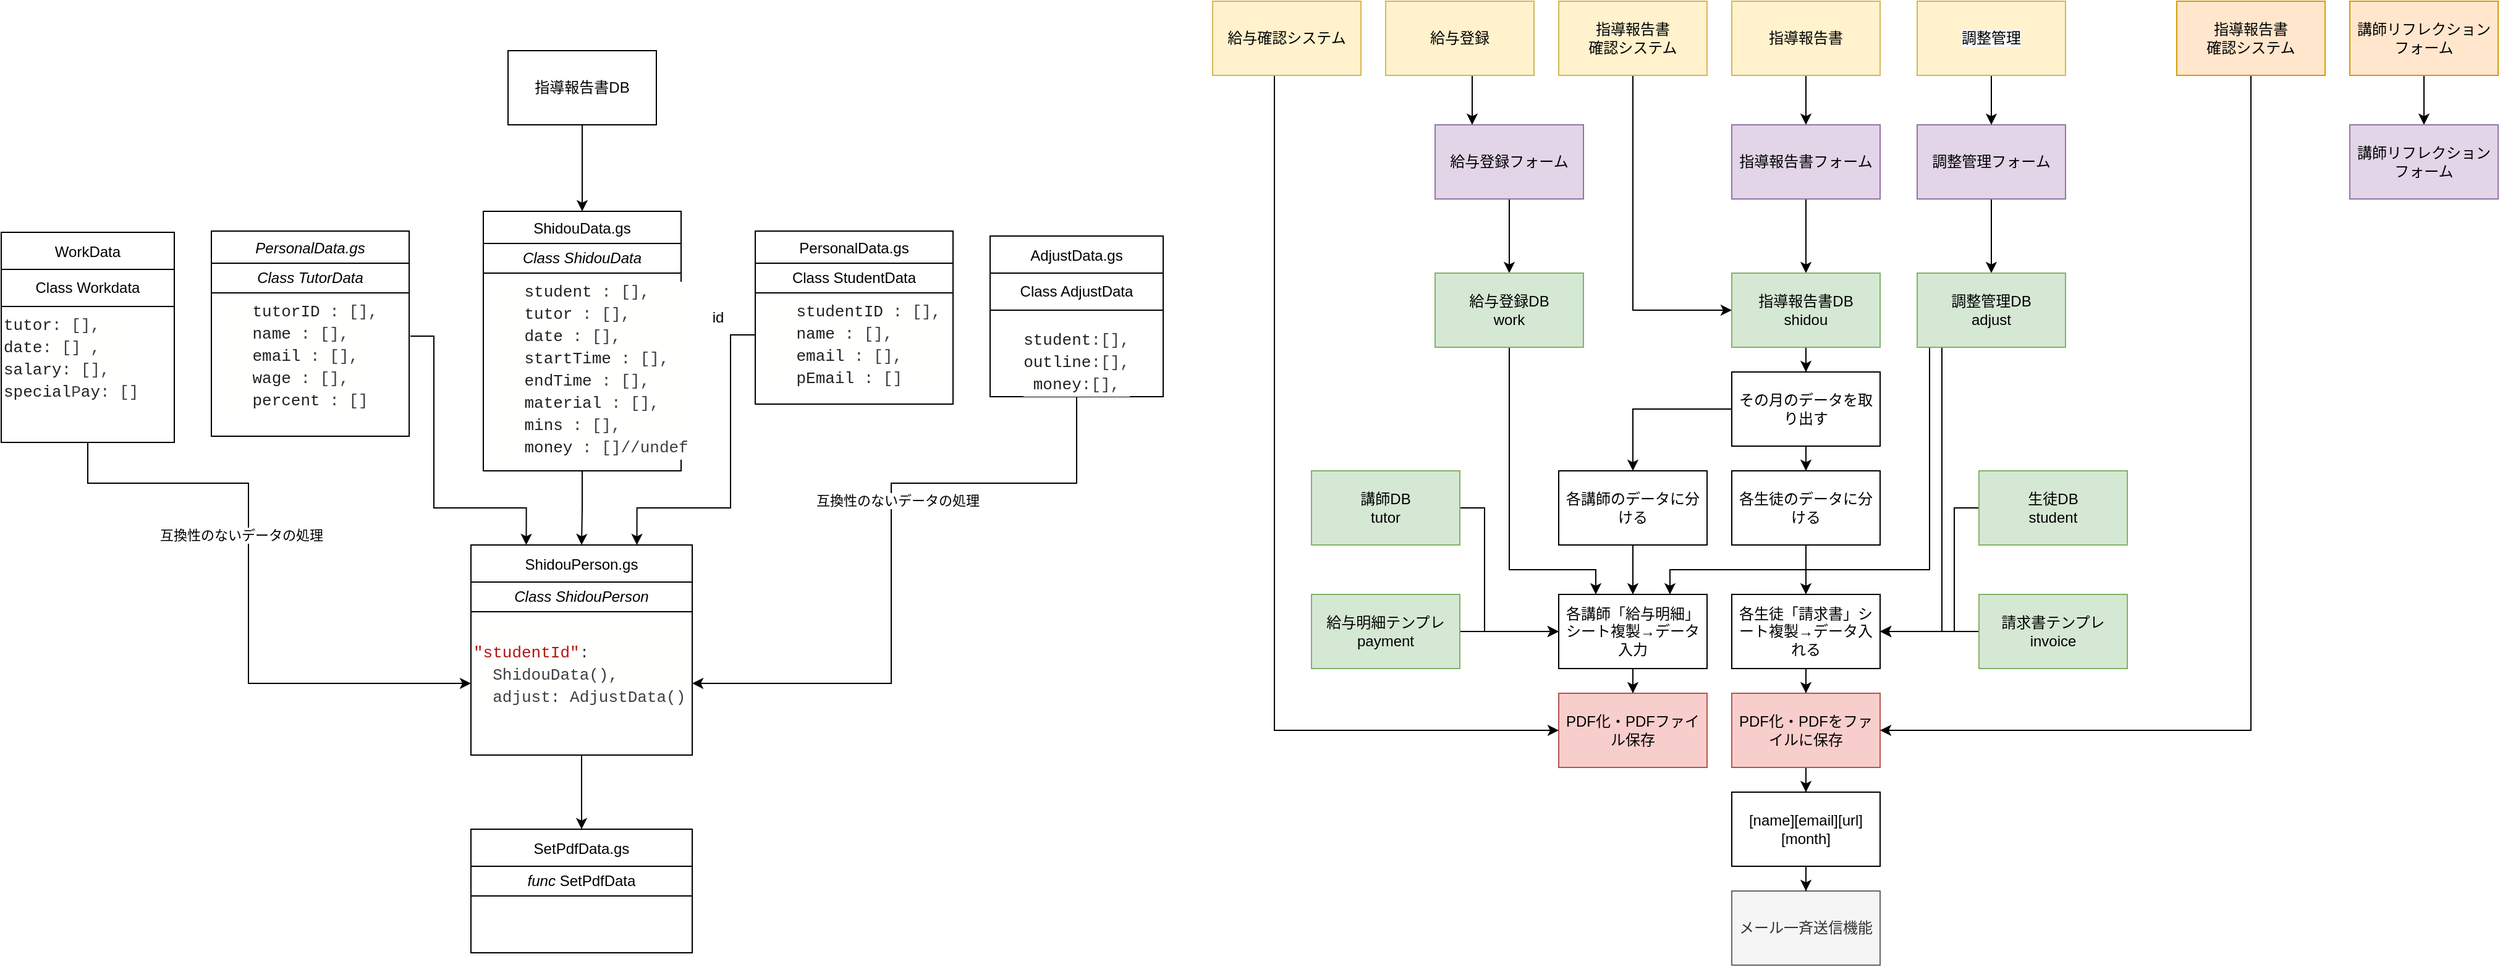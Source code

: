 <mxfile>
    <diagram id="C5RBs43oDa-KdzZeNtuy" name="Page-1">
        <mxGraphModel dx="1637" dy="648" grid="1" gridSize="10" guides="1" tooltips="1" connect="1" arrows="1" fold="1" page="1" pageScale="1" pageWidth="827" pageHeight="1169" math="0" shadow="0">
            <root>
                <mxCell id="WIyWlLk6GJQsqaUBKTNV-0"/>
                <mxCell id="WIyWlLk6GJQsqaUBKTNV-1" parent="WIyWlLk6GJQsqaUBKTNV-0"/>
                <mxCell id="chW72Ks0LNGCg5kSze5y-0" value="PersonalData.gs" style="swimlane;fontStyle=2;align=center;verticalAlign=top;childLayout=stackLayout;horizontal=1;startSize=26;horizontalStack=0;resizeParent=1;resizeLast=0;collapsible=1;marginBottom=0;rounded=0;shadow=0;strokeWidth=1;" parent="WIyWlLk6GJQsqaUBKTNV-1" vertex="1">
                    <mxGeometry x="110" y="316" width="160" height="166" as="geometry">
                        <mxRectangle x="110" y="110" width="160" height="26" as="alternateBounds"/>
                    </mxGeometry>
                </mxCell>
                <mxCell id="sFEhxujUtkNG9BcGnlSy-1" value="&lt;span style=&quot;font-style: italic&quot;&gt;Class&amp;nbsp;TutorData&lt;/span&gt;" style="whiteSpace=wrap;html=1;" parent="chW72Ks0LNGCg5kSze5y-0" vertex="1">
                    <mxGeometry y="26" width="160" height="24" as="geometry"/>
                </mxCell>
                <mxCell id="chW72Ks0LNGCg5kSze5y-1" value="&lt;div style=&quot;color: rgb(60, 64, 67); background-color: rgb(255, 255, 254); font-family: &amp;quot;roboto mono&amp;quot;, consolas, &amp;quot;courier new&amp;quot;, monospace; font-weight: 400; font-size: 13px; line-height: 18px;&quot;&gt;&lt;div&gt;&lt;span style=&quot;color: #3c4043&quot;&gt;&amp;nbsp;&amp;nbsp;&amp;nbsp;&amp;nbsp;&lt;/span&gt;&lt;span style=&quot;color: #202124&quot;&gt;tutorID&lt;/span&gt;&lt;span style=&quot;color: #3c4043&quot;&gt;&amp;nbsp;:&amp;nbsp;[],&lt;/span&gt;&lt;/div&gt;&lt;div&gt;&lt;span style=&quot;color: #3c4043&quot;&gt;&amp;nbsp;&amp;nbsp;&amp;nbsp;&amp;nbsp;&lt;/span&gt;&lt;span style=&quot;color: #202124&quot;&gt;name&lt;/span&gt;&lt;span style=&quot;color: #3c4043&quot;&gt;&amp;nbsp;:&amp;nbsp;[],&lt;/span&gt;&lt;/div&gt;&lt;div&gt;&lt;span style=&quot;color: #3c4043&quot;&gt;&amp;nbsp;&amp;nbsp;&amp;nbsp;&amp;nbsp;&lt;/span&gt;&lt;span style=&quot;color: #202124&quot;&gt;email&lt;/span&gt;&lt;span style=&quot;color: #3c4043&quot;&gt;&amp;nbsp;:&amp;nbsp;[],&lt;/span&gt;&lt;/div&gt;&lt;div&gt;&lt;span style=&quot;color: #3c4043&quot;&gt;&amp;nbsp;&amp;nbsp;&amp;nbsp;&amp;nbsp;&lt;/span&gt;&lt;span style=&quot;color: #202124&quot;&gt;wage&lt;/span&gt;&lt;span style=&quot;color: #3c4043&quot;&gt;&amp;nbsp;:&amp;nbsp;[],&lt;/span&gt;&lt;/div&gt;&lt;div&gt;&lt;span style=&quot;color: #3c4043&quot;&gt;&amp;nbsp;&amp;nbsp;&amp;nbsp;&amp;nbsp;&lt;/span&gt;&lt;span style=&quot;color: #202124&quot;&gt;percent&lt;/span&gt;&lt;span style=&quot;color: #3c4043&quot;&gt;&amp;nbsp;:&amp;nbsp;[]&lt;/span&gt;&lt;/div&gt;&lt;/div&gt;" style="text;whiteSpace=wrap;html=1;" parent="chW72Ks0LNGCg5kSze5y-0" vertex="1">
                    <mxGeometry y="50" width="160" height="110" as="geometry"/>
                </mxCell>
                <mxCell id="chW72Ks0LNGCg5kSze5y-2" value="PersonalData.gs" style="swimlane;fontStyle=0;align=center;verticalAlign=top;childLayout=stackLayout;horizontal=1;startSize=26;horizontalStack=0;resizeParent=1;resizeLast=0;collapsible=1;marginBottom=0;rounded=0;shadow=0;strokeWidth=1;" parent="WIyWlLk6GJQsqaUBKTNV-1" vertex="1">
                    <mxGeometry x="550" y="316" width="160" height="140" as="geometry">
                        <mxRectangle x="130" y="380" width="160" height="26" as="alternateBounds"/>
                    </mxGeometry>
                </mxCell>
                <mxCell id="sFEhxujUtkNG9BcGnlSy-2" value="Class&amp;nbsp;StudentData" style="whiteSpace=wrap;html=1;" parent="chW72Ks0LNGCg5kSze5y-2" vertex="1">
                    <mxGeometry y="26" width="160" height="24" as="geometry"/>
                </mxCell>
                <mxCell id="chW72Ks0LNGCg5kSze5y-3" value="&lt;div style=&quot;color: rgb(60, 64, 67); background-color: rgb(255, 255, 254); font-family: &amp;quot;roboto mono&amp;quot;, consolas, &amp;quot;courier new&amp;quot;, monospace; font-weight: 400; font-size: 13px; line-height: 18px;&quot;&gt;&lt;div&gt;&lt;span style=&quot;color: #3c4043&quot;&gt;&amp;nbsp;&amp;nbsp;&amp;nbsp;&amp;nbsp;&lt;/span&gt;&lt;span style=&quot;color: #202124&quot;&gt;studentID&lt;/span&gt;&lt;span style=&quot;color: #3c4043&quot;&gt;&amp;nbsp;:&amp;nbsp;[],&lt;/span&gt;&lt;/div&gt;&lt;div&gt;&lt;span style=&quot;color: #3c4043&quot;&gt;&amp;nbsp;&amp;nbsp;&amp;nbsp;&amp;nbsp;&lt;/span&gt;&lt;span style=&quot;color: #202124&quot;&gt;name&lt;/span&gt;&lt;span style=&quot;color: #3c4043&quot;&gt;&amp;nbsp;:&amp;nbsp;[],&lt;/span&gt;&lt;/div&gt;&lt;div&gt;&lt;span style=&quot;color: #3c4043&quot;&gt;&amp;nbsp;&amp;nbsp;&amp;nbsp;&amp;nbsp;&lt;/span&gt;&lt;span style=&quot;color: #202124&quot;&gt;email&lt;/span&gt;&lt;span style=&quot;color: #3c4043&quot;&gt;&amp;nbsp;:&amp;nbsp;[],&lt;/span&gt;&lt;/div&gt;&lt;div&gt;&lt;span style=&quot;color: #3c4043&quot;&gt;&amp;nbsp;&amp;nbsp;&amp;nbsp;&amp;nbsp;&lt;/span&gt;&lt;span style=&quot;color: #202124&quot;&gt;pEmail&lt;/span&gt;&lt;span style=&quot;color: #3c4043&quot;&gt;&amp;nbsp;:&amp;nbsp;[]&lt;/span&gt;&lt;/div&gt;&lt;/div&gt;" style="text;whiteSpace=wrap;html=1;" parent="chW72Ks0LNGCg5kSze5y-2" vertex="1">
                    <mxGeometry y="50" width="160" height="90" as="geometry"/>
                </mxCell>
                <mxCell id="chW72Ks0LNGCg5kSze5y-4" value="ShidouData.gs" style="swimlane;fontStyle=0;align=center;verticalAlign=top;childLayout=stackLayout;horizontal=1;startSize=26;horizontalStack=0;resizeParent=1;resizeLast=0;collapsible=1;marginBottom=0;rounded=0;shadow=0;strokeWidth=1;" parent="WIyWlLk6GJQsqaUBKTNV-1" vertex="1">
                    <mxGeometry x="330" y="300" width="160" height="210" as="geometry">
                        <mxRectangle x="340" y="380" width="170" height="26" as="alternateBounds"/>
                    </mxGeometry>
                </mxCell>
                <mxCell id="sFEhxujUtkNG9BcGnlSy-4" value="&lt;span style=&quot;font-style: italic&quot;&gt;Class&amp;nbsp;ShidouData&lt;/span&gt;" style="whiteSpace=wrap;html=1;" parent="chW72Ks0LNGCg5kSze5y-4" vertex="1">
                    <mxGeometry y="26" width="160" height="24" as="geometry"/>
                </mxCell>
                <mxCell id="chW72Ks0LNGCg5kSze5y-5" value="&lt;div style=&quot;color: rgb(60 , 64 , 67) ; background-color: rgb(255 , 255 , 254) ; font-family: &amp;#34;roboto mono&amp;#34; , &amp;#34;consolas&amp;#34; , &amp;#34;courier new&amp;#34; , monospace ; font-weight: 400 ; font-size: 13px ; line-height: 18px&quot;&gt;&lt;div&gt;&lt;span style=&quot;color: #3c4043&quot;&gt;&amp;nbsp;&amp;nbsp;&amp;nbsp;&amp;nbsp;&lt;/span&gt;&lt;span style=&quot;color: #202124&quot;&gt;student&lt;/span&gt;&lt;span style=&quot;color: #3c4043&quot;&gt;&amp;nbsp;:&amp;nbsp;[],&lt;/span&gt;&lt;/div&gt;&lt;div&gt;&lt;span style=&quot;color: #3c4043&quot;&gt;&amp;nbsp;&amp;nbsp;&amp;nbsp;&amp;nbsp;&lt;/span&gt;&lt;span style=&quot;color: #202124&quot;&gt;tutor&lt;/span&gt;&lt;span style=&quot;color: #3c4043&quot;&gt;&amp;nbsp;:&amp;nbsp;[],&lt;/span&gt;&lt;/div&gt;&lt;div&gt;&lt;span style=&quot;color: #3c4043&quot;&gt;&amp;nbsp;&amp;nbsp;&amp;nbsp;&amp;nbsp;&lt;/span&gt;&lt;span style=&quot;color: #202124&quot;&gt;date&lt;/span&gt;&lt;span style=&quot;color: #3c4043&quot;&gt;&amp;nbsp;:&amp;nbsp;[],&lt;/span&gt;&lt;/div&gt;&lt;div&gt;&lt;span style=&quot;color: #3c4043&quot;&gt;&amp;nbsp;&amp;nbsp;&amp;nbsp;&amp;nbsp;&lt;/span&gt;&lt;span style=&quot;color: #202124&quot;&gt;startTime&lt;/span&gt;&lt;span style=&quot;color: #3c4043&quot;&gt;&amp;nbsp;:&amp;nbsp;[],&lt;/span&gt;&lt;/div&gt;&lt;div&gt;&lt;span style=&quot;color: #3c4043&quot;&gt;&amp;nbsp;&amp;nbsp;&amp;nbsp;&amp;nbsp;&lt;/span&gt;&lt;span style=&quot;color: #202124&quot;&gt;endTime&lt;/span&gt;&lt;span style=&quot;color: #3c4043&quot;&gt;&amp;nbsp;:&amp;nbsp;[],&lt;/span&gt;&lt;/div&gt;&lt;div&gt;&lt;span style=&quot;color: #3c4043&quot;&gt;&amp;nbsp;&amp;nbsp;&amp;nbsp;&amp;nbsp;&lt;/span&gt;&lt;span style=&quot;color: #202124&quot;&gt;material&lt;/span&gt;&lt;span style=&quot;color: #3c4043&quot;&gt;&amp;nbsp;:&amp;nbsp;[],&lt;/span&gt;&lt;/div&gt;&lt;div&gt;&lt;span style=&quot;color: #3c4043&quot;&gt;&amp;nbsp;&amp;nbsp;&amp;nbsp;&amp;nbsp;&lt;/span&gt;&lt;span style=&quot;color: #202124&quot;&gt;mins&lt;/span&gt;&lt;span style=&quot;color: #3c4043&quot;&gt;&amp;nbsp;:&amp;nbsp;[],&lt;/span&gt;&lt;/div&gt;&lt;div&gt;&lt;span style=&quot;color: #3c4043&quot;&gt;&amp;nbsp;&amp;nbsp;&amp;nbsp;&amp;nbsp;&lt;/span&gt;&lt;span style=&quot;color: #202124&quot;&gt;money&lt;/span&gt;&lt;span style=&quot;color: #3c4043&quot;&gt;&amp;nbsp;:&amp;nbsp;[]//undef&lt;/span&gt;&lt;/div&gt;&lt;/div&gt;" style="text;whiteSpace=wrap;html=1;" parent="chW72Ks0LNGCg5kSze5y-4" vertex="1">
                    <mxGeometry y="50" width="160" height="160" as="geometry"/>
                </mxCell>
                <mxCell id="chW72Ks0LNGCg5kSze5y-7" value="ShidouPerson.gs" style="swimlane;fontStyle=0;childLayout=stackLayout;horizontal=1;startSize=30;horizontalStack=0;resizeParent=1;resizeParentMax=0;resizeLast=0;collapsible=1;marginBottom=0;" parent="WIyWlLk6GJQsqaUBKTNV-1" vertex="1">
                    <mxGeometry x="320" y="570" width="179" height="170" as="geometry"/>
                </mxCell>
                <mxCell id="sFEhxujUtkNG9BcGnlSy-6" value="&lt;span style=&quot;font-style: italic&quot;&gt;Class&amp;nbsp;ShidouPerson&lt;/span&gt;" style="whiteSpace=wrap;html=1;" parent="chW72Ks0LNGCg5kSze5y-7" vertex="1">
                    <mxGeometry y="30" width="179" height="24" as="geometry"/>
                </mxCell>
                <mxCell id="chW72Ks0LNGCg5kSze5y-8" value="&lt;div style=&quot;color: rgb(60 , 64 , 67) ; background-color: rgb(255 , 255 , 254) ; font-family: &amp;#34;roboto mono&amp;#34; , &amp;#34;consolas&amp;#34; , &amp;#34;courier new&amp;#34; , monospace ; font-weight: 400 ; font-size: 13px ; line-height: 18px&quot;&gt;&lt;div&gt;&lt;br&gt;&lt;/div&gt;&lt;div&gt;&lt;span style=&quot;color: #b31412&quot;&gt;&quot;studentId&quot;&lt;/span&gt;&lt;span style=&quot;color: #3c4043&quot;&gt;:&lt;/span&gt;&lt;/div&gt;&lt;div&gt;&amp;nbsp; ShidouData(),&lt;/div&gt;&lt;div&gt;&amp;nbsp; adjust: AdjustData()&lt;/div&gt;&lt;/div&gt;" style="text;whiteSpace=wrap;html=1;" parent="chW72Ks0LNGCg5kSze5y-7" vertex="1">
                    <mxGeometry y="54" width="179" height="116" as="geometry"/>
                </mxCell>
                <mxCell id="chW72Ks0LNGCg5kSze5y-11" style="edgeStyle=orthogonalEdgeStyle;rounded=0;orthogonalLoop=1;jettySize=auto;html=1;entryX=0.75;entryY=0;entryDx=0;entryDy=0;" parent="WIyWlLk6GJQsqaUBKTNV-1" target="chW72Ks0LNGCg5kSze5y-7" edge="1">
                    <mxGeometry relative="1" as="geometry">
                        <mxPoint x="550" y="400" as="sourcePoint"/>
                        <Array as="points">
                            <mxPoint x="530" y="400"/>
                            <mxPoint x="530" y="540"/>
                            <mxPoint x="454" y="540"/>
                        </Array>
                    </mxGeometry>
                </mxCell>
                <mxCell id="chW72Ks0LNGCg5kSze5y-12" style="edgeStyle=orthogonalEdgeStyle;rounded=0;orthogonalLoop=1;jettySize=auto;html=1;entryX=0.25;entryY=0;entryDx=0;entryDy=0;exitX=1.006;exitY=0.318;exitDx=0;exitDy=0;exitPerimeter=0;" parent="WIyWlLk6GJQsqaUBKTNV-1" source="chW72Ks0LNGCg5kSze5y-1" target="chW72Ks0LNGCg5kSze5y-7" edge="1">
                    <mxGeometry relative="1" as="geometry">
                        <mxPoint x="50" y="437" as="targetPoint"/>
                        <Array as="points">
                            <mxPoint x="290" y="401"/>
                            <mxPoint x="290" y="540"/>
                            <mxPoint x="365" y="540"/>
                        </Array>
                    </mxGeometry>
                </mxCell>
                <mxCell id="chW72Ks0LNGCg5kSze5y-14" style="edgeStyle=orthogonalEdgeStyle;rounded=0;orthogonalLoop=1;jettySize=auto;html=1;" parent="WIyWlLk6GJQsqaUBKTNV-1" source="chW72Ks0LNGCg5kSze5y-15" target="chW72Ks0LNGCg5kSze5y-4" edge="1">
                    <mxGeometry relative="1" as="geometry"/>
                </mxCell>
                <mxCell id="chW72Ks0LNGCg5kSze5y-15" value="指導報告書DB" style="rounded=0;whiteSpace=wrap;html=1;" parent="WIyWlLk6GJQsqaUBKTNV-1" vertex="1">
                    <mxGeometry x="350" y="170" width="120" height="60" as="geometry"/>
                </mxCell>
                <mxCell id="chW72Ks0LNGCg5kSze5y-16" value="WorkData" style="swimlane;fontStyle=0;childLayout=stackLayout;horizontal=1;startSize=30;horizontalStack=0;resizeParent=1;resizeParentMax=0;resizeLast=0;collapsible=1;marginBottom=0;" parent="WIyWlLk6GJQsqaUBKTNV-1" vertex="1">
                    <mxGeometry x="-60" y="317" width="140" height="170" as="geometry"/>
                </mxCell>
                <mxCell id="9" value="Class Workdata" style="whiteSpace=wrap;html=1;" parent="chW72Ks0LNGCg5kSze5y-16" vertex="1">
                    <mxGeometry y="30" width="140" height="30" as="geometry"/>
                </mxCell>
                <mxCell id="chW72Ks0LNGCg5kSze5y-17" value="&lt;div style=&quot;background-color: rgb(255 , 255 , 254) ; font-family: &amp;#34;roboto mono&amp;#34; , &amp;#34;consolas&amp;#34; , &amp;#34;courier new&amp;#34; , monospace ; font-weight: 400 ; font-size: 13px ; line-height: 18px&quot;&gt;&lt;div style=&quot;color: rgb(60 , 64 , 67)&quot;&gt;&lt;span style=&quot;color: rgb(32 , 33 , 36)&quot;&gt;tutor&lt;/span&gt;:&amp;nbsp;[],&lt;br&gt;&lt;/div&gt;&lt;div style=&quot;color: rgb(60 , 64 , 67)&quot;&gt;&lt;span style=&quot;color: #202124&quot;&gt;date&lt;/span&gt;&lt;span style=&quot;color: #3c4043&quot;&gt;:&amp;nbsp;[]&amp;nbsp;,&lt;/span&gt;&lt;/div&gt;&lt;div style=&quot;color: rgb(60 , 64 , 67)&quot;&gt;&lt;span style=&quot;color: #202124&quot;&gt;salary&lt;/span&gt;&lt;span style=&quot;color: #3c4043&quot;&gt;:&amp;nbsp;[],&lt;/span&gt;&lt;/div&gt;&lt;div&gt;&lt;span style=&quot;color: rgb(32 , 33 , 36)&quot;&gt;special&lt;/span&gt;&lt;font color=&quot;#3c4043&quot;&gt;P&lt;/font&gt;&lt;span style=&quot;color: rgb(32 , 33 , 36)&quot;&gt;ay&lt;/span&gt;&lt;span style=&quot;color: rgb(60 , 64 , 67)&quot;&gt;:&amp;nbsp;[]&lt;/span&gt;&lt;/div&gt;&lt;/div&gt;" style="text;whiteSpace=wrap;html=1;" parent="chW72Ks0LNGCg5kSze5y-16" vertex="1">
                    <mxGeometry y="60" width="140" height="110" as="geometry"/>
                </mxCell>
                <mxCell id="chW72Ks0LNGCg5kSze5y-18" style="edgeStyle=orthogonalEdgeStyle;rounded=0;orthogonalLoop=1;jettySize=auto;html=1;entryX=0.5;entryY=0;entryDx=0;entryDy=0;" parent="WIyWlLk6GJQsqaUBKTNV-1" source="chW72Ks0LNGCg5kSze5y-19" target="chW72Ks0LNGCg5kSze5y-21" edge="1">
                    <mxGeometry relative="1" as="geometry"/>
                </mxCell>
                <mxCell id="chW72Ks0LNGCg5kSze5y-19" value="指導報告書フォーム" style="rounded=0;whiteSpace=wrap;html=1;fillColor=#e1d5e7;strokeColor=#9673a6;" parent="WIyWlLk6GJQsqaUBKTNV-1" vertex="1">
                    <mxGeometry x="1340" y="230" width="120" height="60" as="geometry"/>
                </mxCell>
                <mxCell id="chW72Ks0LNGCg5kSze5y-20" value="" style="edgeStyle=orthogonalEdgeStyle;rounded=0;orthogonalLoop=1;jettySize=auto;html=1;" parent="WIyWlLk6GJQsqaUBKTNV-1" source="chW72Ks0LNGCg5kSze5y-21" target="chW72Ks0LNGCg5kSze5y-24" edge="1">
                    <mxGeometry relative="1" as="geometry"/>
                </mxCell>
                <mxCell id="chW72Ks0LNGCg5kSze5y-21" value="指導報告書DB&lt;br&gt;shidou" style="rounded=0;whiteSpace=wrap;html=1;fillColor=#d5e8d4;strokeColor=#82b366;" parent="WIyWlLk6GJQsqaUBKTNV-1" vertex="1">
                    <mxGeometry x="1340" y="350" width="120" height="60" as="geometry"/>
                </mxCell>
                <mxCell id="chW72Ks0LNGCg5kSze5y-22" value="" style="edgeStyle=orthogonalEdgeStyle;rounded=0;orthogonalLoop=1;jettySize=auto;html=1;" parent="WIyWlLk6GJQsqaUBKTNV-1" source="chW72Ks0LNGCg5kSze5y-24" target="chW72Ks0LNGCg5kSze5y-26" edge="1">
                    <mxGeometry relative="1" as="geometry"/>
                </mxCell>
                <mxCell id="chW72Ks0LNGCg5kSze5y-23" style="edgeStyle=orthogonalEdgeStyle;rounded=0;orthogonalLoop=1;jettySize=auto;html=1;entryX=0.5;entryY=0;entryDx=0;entryDy=0;" parent="WIyWlLk6GJQsqaUBKTNV-1" source="chW72Ks0LNGCg5kSze5y-24" target="chW72Ks0LNGCg5kSze5y-34" edge="1">
                    <mxGeometry relative="1" as="geometry"/>
                </mxCell>
                <mxCell id="chW72Ks0LNGCg5kSze5y-24" value="その月のデータを取り出す" style="whiteSpace=wrap;html=1;rounded=0;" parent="WIyWlLk6GJQsqaUBKTNV-1" vertex="1">
                    <mxGeometry x="1340" y="430" width="120" height="60" as="geometry"/>
                </mxCell>
                <mxCell id="chW72Ks0LNGCg5kSze5y-25" value="" style="edgeStyle=orthogonalEdgeStyle;rounded=0;orthogonalLoop=1;jettySize=auto;html=1;entryX=0.5;entryY=0;entryDx=0;entryDy=0;" parent="WIyWlLk6GJQsqaUBKTNV-1" source="chW72Ks0LNGCg5kSze5y-26" target="chW72Ks0LNGCg5kSze5y-28" edge="1">
                    <mxGeometry relative="1" as="geometry">
                        <mxPoint x="1400" y="590" as="targetPoint"/>
                    </mxGeometry>
                </mxCell>
                <mxCell id="chW72Ks0LNGCg5kSze5y-26" value="各生徒のデータに分ける" style="whiteSpace=wrap;html=1;rounded=0;" parent="WIyWlLk6GJQsqaUBKTNV-1" vertex="1">
                    <mxGeometry x="1340" y="510" width="120" height="60" as="geometry"/>
                </mxCell>
                <mxCell id="chW72Ks0LNGCg5kSze5y-27" value="" style="edgeStyle=orthogonalEdgeStyle;rounded=0;orthogonalLoop=1;jettySize=auto;html=1;" parent="WIyWlLk6GJQsqaUBKTNV-1" source="chW72Ks0LNGCg5kSze5y-28" target="chW72Ks0LNGCg5kSze5y-32" edge="1">
                    <mxGeometry relative="1" as="geometry"/>
                </mxCell>
                <mxCell id="chW72Ks0LNGCg5kSze5y-28" value="各生徒「請求書」シート複製→データ入れる" style="whiteSpace=wrap;html=1;rounded=0;" parent="WIyWlLk6GJQsqaUBKTNV-1" vertex="1">
                    <mxGeometry x="1340" y="610" width="120" height="60" as="geometry"/>
                </mxCell>
                <mxCell id="chW72Ks0LNGCg5kSze5y-29" style="edgeStyle=orthogonalEdgeStyle;rounded=0;orthogonalLoop=1;jettySize=auto;html=1;" parent="WIyWlLk6GJQsqaUBKTNV-1" source="chW72Ks0LNGCg5kSze5y-30" edge="1">
                    <mxGeometry relative="1" as="geometry">
                        <mxPoint x="1460" y="640" as="targetPoint"/>
                    </mxGeometry>
                </mxCell>
                <mxCell id="chW72Ks0LNGCg5kSze5y-30" value="請求書テンプレ&lt;br&gt;invoice" style="rounded=0;whiteSpace=wrap;html=1;fillColor=#d5e8d4;strokeColor=#82b366;" parent="WIyWlLk6GJQsqaUBKTNV-1" vertex="1">
                    <mxGeometry x="1540" y="610" width="120" height="60" as="geometry"/>
                </mxCell>
                <mxCell id="chW72Ks0LNGCg5kSze5y-31" value="" style="edgeStyle=orthogonalEdgeStyle;rounded=0;orthogonalLoop=1;jettySize=auto;html=1;" parent="WIyWlLk6GJQsqaUBKTNV-1" source="chW72Ks0LNGCg5kSze5y-32" target="chW72Ks0LNGCg5kSze5y-57" edge="1">
                    <mxGeometry relative="1" as="geometry"/>
                </mxCell>
                <mxCell id="chW72Ks0LNGCg5kSze5y-32" value="PDF化・PDFをファイルに保存" style="whiteSpace=wrap;html=1;rounded=0;fillColor=#f8cecc;strokeColor=#b85450;" parent="WIyWlLk6GJQsqaUBKTNV-1" vertex="1">
                    <mxGeometry x="1340" y="690" width="120" height="60" as="geometry"/>
                </mxCell>
                <mxCell id="chW72Ks0LNGCg5kSze5y-33" style="edgeStyle=orthogonalEdgeStyle;rounded=0;orthogonalLoop=1;jettySize=auto;html=1;entryX=0.5;entryY=0;entryDx=0;entryDy=0;" parent="WIyWlLk6GJQsqaUBKTNV-1" source="chW72Ks0LNGCg5kSze5y-34" target="chW72Ks0LNGCg5kSze5y-36" edge="1">
                    <mxGeometry relative="1" as="geometry"/>
                </mxCell>
                <mxCell id="chW72Ks0LNGCg5kSze5y-34" value="各講師のデータに分ける" style="whiteSpace=wrap;html=1;rounded=0;" parent="WIyWlLk6GJQsqaUBKTNV-1" vertex="1">
                    <mxGeometry x="1200" y="510" width="120" height="60" as="geometry"/>
                </mxCell>
                <mxCell id="chW72Ks0LNGCg5kSze5y-35" value="" style="edgeStyle=orthogonalEdgeStyle;rounded=0;orthogonalLoop=1;jettySize=auto;html=1;" parent="WIyWlLk6GJQsqaUBKTNV-1" source="chW72Ks0LNGCg5kSze5y-36" target="chW72Ks0LNGCg5kSze5y-37" edge="1">
                    <mxGeometry relative="1" as="geometry"/>
                </mxCell>
                <mxCell id="chW72Ks0LNGCg5kSze5y-36" value="各講師「給与明細」シート複製→データ入力" style="whiteSpace=wrap;html=1;rounded=0;" parent="WIyWlLk6GJQsqaUBKTNV-1" vertex="1">
                    <mxGeometry x="1200" y="610" width="120" height="60" as="geometry"/>
                </mxCell>
                <mxCell id="chW72Ks0LNGCg5kSze5y-37" value="PDF化・PDFファイル保存" style="whiteSpace=wrap;html=1;rounded=0;fillColor=#f8cecc;strokeColor=#b85450;" parent="WIyWlLk6GJQsqaUBKTNV-1" vertex="1">
                    <mxGeometry x="1200" y="690" width="120" height="60" as="geometry"/>
                </mxCell>
                <mxCell id="chW72Ks0LNGCg5kSze5y-38" style="edgeStyle=orthogonalEdgeStyle;rounded=0;orthogonalLoop=1;jettySize=auto;html=1;" parent="WIyWlLk6GJQsqaUBKTNV-1" source="chW72Ks0LNGCg5kSze5y-39" edge="1">
                    <mxGeometry relative="1" as="geometry">
                        <mxPoint x="1200" y="640" as="targetPoint"/>
                    </mxGeometry>
                </mxCell>
                <mxCell id="chW72Ks0LNGCg5kSze5y-39" value="給与明細テンプレ&lt;br&gt;payment" style="rounded=0;whiteSpace=wrap;html=1;fillColor=#d5e8d4;strokeColor=#82b366;" parent="WIyWlLk6GJQsqaUBKTNV-1" vertex="1">
                    <mxGeometry x="1000" y="610" width="120" height="60" as="geometry"/>
                </mxCell>
                <mxCell id="chW72Ks0LNGCg5kSze5y-40" style="edgeStyle=orthogonalEdgeStyle;rounded=0;orthogonalLoop=1;jettySize=auto;html=1;entryX=0;entryY=0.5;entryDx=0;entryDy=0;" parent="WIyWlLk6GJQsqaUBKTNV-1" source="chW72Ks0LNGCg5kSze5y-41" target="chW72Ks0LNGCg5kSze5y-36" edge="1">
                    <mxGeometry relative="1" as="geometry">
                        <Array as="points">
                            <mxPoint x="1140" y="540"/>
                            <mxPoint x="1140" y="640"/>
                        </Array>
                    </mxGeometry>
                </mxCell>
                <mxCell id="chW72Ks0LNGCg5kSze5y-41" value="講師DB&lt;br&gt;tutor" style="rounded=0;whiteSpace=wrap;html=1;fillColor=#d5e8d4;strokeColor=#82b366;" parent="WIyWlLk6GJQsqaUBKTNV-1" vertex="1">
                    <mxGeometry x="1000" y="510" width="120" height="60" as="geometry"/>
                </mxCell>
                <mxCell id="chW72Ks0LNGCg5kSze5y-42" style="edgeStyle=orthogonalEdgeStyle;rounded=0;orthogonalLoop=1;jettySize=auto;html=1;entryX=1;entryY=0.5;entryDx=0;entryDy=0;" parent="WIyWlLk6GJQsqaUBKTNV-1" source="chW72Ks0LNGCg5kSze5y-43" target="chW72Ks0LNGCg5kSze5y-28" edge="1">
                    <mxGeometry relative="1" as="geometry">
                        <Array as="points">
                            <mxPoint x="1520" y="540"/>
                            <mxPoint x="1520" y="640"/>
                        </Array>
                    </mxGeometry>
                </mxCell>
                <mxCell id="chW72Ks0LNGCg5kSze5y-43" value="生徒DB&lt;br&gt;student" style="rounded=0;whiteSpace=wrap;html=1;fillColor=#d5e8d4;strokeColor=#82b366;" parent="WIyWlLk6GJQsqaUBKTNV-1" vertex="1">
                    <mxGeometry x="1540" y="510" width="120" height="60" as="geometry"/>
                </mxCell>
                <mxCell id="chW72Ks0LNGCg5kSze5y-44" style="edgeStyle=orthogonalEdgeStyle;rounded=0;orthogonalLoop=1;jettySize=auto;html=1;" parent="WIyWlLk6GJQsqaUBKTNV-1" source="chW72Ks0LNGCg5kSze5y-45" target="chW72Ks0LNGCg5kSze5y-50" edge="1">
                    <mxGeometry relative="1" as="geometry"/>
                </mxCell>
                <mxCell id="chW72Ks0LNGCg5kSze5y-45" value="調整管理フォーム" style="rounded=0;whiteSpace=wrap;html=1;fillColor=#e1d5e7;strokeColor=#9673a6;" parent="WIyWlLk6GJQsqaUBKTNV-1" vertex="1">
                    <mxGeometry x="1490" y="230" width="120" height="60" as="geometry"/>
                </mxCell>
                <mxCell id="chW72Ks0LNGCg5kSze5y-46" style="edgeStyle=orthogonalEdgeStyle;rounded=0;orthogonalLoop=1;jettySize=auto;html=1;entryX=0.5;entryY=0;entryDx=0;entryDy=0;" parent="WIyWlLk6GJQsqaUBKTNV-1" source="chW72Ks0LNGCg5kSze5y-47" target="chW72Ks0LNGCg5kSze5y-52" edge="1">
                    <mxGeometry relative="1" as="geometry"/>
                </mxCell>
                <mxCell id="chW72Ks0LNGCg5kSze5y-47" value="給与登録フォーム" style="rounded=0;whiteSpace=wrap;html=1;fillColor=#e1d5e7;strokeColor=#9673a6;" parent="WIyWlLk6GJQsqaUBKTNV-1" vertex="1">
                    <mxGeometry x="1100" y="230" width="120" height="60" as="geometry"/>
                </mxCell>
                <mxCell id="chW72Ks0LNGCg5kSze5y-48" style="edgeStyle=orthogonalEdgeStyle;rounded=0;orthogonalLoop=1;jettySize=auto;html=1;entryX=1;entryY=0.5;entryDx=0;entryDy=0;" parent="WIyWlLk6GJQsqaUBKTNV-1" source="chW72Ks0LNGCg5kSze5y-50" target="chW72Ks0LNGCg5kSze5y-28" edge="1">
                    <mxGeometry relative="1" as="geometry">
                        <Array as="points">
                            <mxPoint x="1510" y="640"/>
                        </Array>
                    </mxGeometry>
                </mxCell>
                <mxCell id="chW72Ks0LNGCg5kSze5y-49" style="edgeStyle=orthogonalEdgeStyle;rounded=0;orthogonalLoop=1;jettySize=auto;html=1;entryX=0.75;entryY=0;entryDx=0;entryDy=0;" parent="WIyWlLk6GJQsqaUBKTNV-1" source="chW72Ks0LNGCg5kSze5y-50" target="chW72Ks0LNGCg5kSze5y-36" edge="1">
                    <mxGeometry relative="1" as="geometry">
                        <Array as="points">
                            <mxPoint x="1500" y="590"/>
                            <mxPoint x="1290" y="590"/>
                        </Array>
                    </mxGeometry>
                </mxCell>
                <mxCell id="chW72Ks0LNGCg5kSze5y-50" value="調整管理DB&lt;br&gt;adjust" style="rounded=0;whiteSpace=wrap;html=1;fillColor=#d5e8d4;strokeColor=#82b366;" parent="WIyWlLk6GJQsqaUBKTNV-1" vertex="1">
                    <mxGeometry x="1490" y="350" width="120" height="60" as="geometry"/>
                </mxCell>
                <mxCell id="chW72Ks0LNGCg5kSze5y-51" style="edgeStyle=orthogonalEdgeStyle;rounded=0;orthogonalLoop=1;jettySize=auto;html=1;entryX=0.25;entryY=0;entryDx=0;entryDy=0;" parent="WIyWlLk6GJQsqaUBKTNV-1" source="chW72Ks0LNGCg5kSze5y-52" target="chW72Ks0LNGCg5kSze5y-36" edge="1">
                    <mxGeometry relative="1" as="geometry">
                        <Array as="points">
                            <mxPoint x="1160" y="590"/>
                            <mxPoint x="1230" y="590"/>
                        </Array>
                    </mxGeometry>
                </mxCell>
                <mxCell id="chW72Ks0LNGCg5kSze5y-52" value="給与登録DB&lt;br&gt;work" style="rounded=0;whiteSpace=wrap;html=1;fillColor=#d5e8d4;strokeColor=#82b366;" parent="WIyWlLk6GJQsqaUBKTNV-1" vertex="1">
                    <mxGeometry x="1100" y="350" width="120" height="60" as="geometry"/>
                </mxCell>
                <mxCell id="chW72Ks0LNGCg5kSze5y-53" style="edgeStyle=orthogonalEdgeStyle;rounded=0;orthogonalLoop=1;jettySize=auto;html=1;entryX=0;entryY=0.5;entryDx=0;entryDy=0;" parent="WIyWlLk6GJQsqaUBKTNV-1" source="chW72Ks0LNGCg5kSze5y-54" target="chW72Ks0LNGCg5kSze5y-21" edge="1">
                    <mxGeometry relative="1" as="geometry">
                        <Array as="points">
                            <mxPoint x="1260" y="380"/>
                        </Array>
                    </mxGeometry>
                </mxCell>
                <mxCell id="chW72Ks0LNGCg5kSze5y-54" value="指導報告書&lt;br&gt;確認システム" style="rounded=0;whiteSpace=wrap;html=1;fillColor=#fff2cc;strokeColor=#d6b656;" parent="WIyWlLk6GJQsqaUBKTNV-1" vertex="1">
                    <mxGeometry x="1200" y="130" width="120" height="60" as="geometry"/>
                </mxCell>
                <mxCell id="chW72Ks0LNGCg5kSze5y-55" value="メール一斉送信機能" style="rounded=0;whiteSpace=wrap;html=1;fillColor=#f5f5f5;fontColor=#333333;strokeColor=#666666;" parent="WIyWlLk6GJQsqaUBKTNV-1" vertex="1">
                    <mxGeometry x="1340" y="850" width="120" height="60" as="geometry"/>
                </mxCell>
                <mxCell id="chW72Ks0LNGCg5kSze5y-56" style="edgeStyle=orthogonalEdgeStyle;rounded=0;orthogonalLoop=1;jettySize=auto;html=1;entryX=0.5;entryY=0;entryDx=0;entryDy=0;" parent="WIyWlLk6GJQsqaUBKTNV-1" source="chW72Ks0LNGCg5kSze5y-57" target="chW72Ks0LNGCg5kSze5y-55" edge="1">
                    <mxGeometry relative="1" as="geometry"/>
                </mxCell>
                <mxCell id="chW72Ks0LNGCg5kSze5y-57" value="[name][email][url][month]" style="whiteSpace=wrap;html=1;rounded=0;" parent="WIyWlLk6GJQsqaUBKTNV-1" vertex="1">
                    <mxGeometry x="1340" y="770" width="120" height="60" as="geometry"/>
                </mxCell>
                <mxCell id="chW72Ks0LNGCg5kSze5y-58" style="edgeStyle=orthogonalEdgeStyle;rounded=0;orthogonalLoop=1;jettySize=auto;html=1;entryX=0.5;entryY=0;entryDx=0;entryDy=0;" parent="WIyWlLk6GJQsqaUBKTNV-1" source="chW72Ks0LNGCg5kSze5y-59" target="chW72Ks0LNGCg5kSze5y-19" edge="1">
                    <mxGeometry relative="1" as="geometry"/>
                </mxCell>
                <mxCell id="chW72Ks0LNGCg5kSze5y-59" value="指導報告書" style="rounded=0;whiteSpace=wrap;html=1;fillColor=#fff2cc;strokeColor=#d6b656;" parent="WIyWlLk6GJQsqaUBKTNV-1" vertex="1">
                    <mxGeometry x="1340" y="130" width="120" height="60" as="geometry"/>
                </mxCell>
                <mxCell id="chW72Ks0LNGCg5kSze5y-60" style="edgeStyle=orthogonalEdgeStyle;rounded=0;orthogonalLoop=1;jettySize=auto;html=1;entryX=0.5;entryY=0;entryDx=0;entryDy=0;" parent="WIyWlLk6GJQsqaUBKTNV-1" source="chW72Ks0LNGCg5kSze5y-61" target="chW72Ks0LNGCg5kSze5y-45" edge="1">
                    <mxGeometry relative="1" as="geometry"/>
                </mxCell>
                <mxCell id="chW72Ks0LNGCg5kSze5y-61" value="&lt;span style=&quot;color: rgb(0, 0, 0); font-family: helvetica; font-size: 12px; font-style: normal; font-weight: normal; letter-spacing: normal; text-align: center; text-indent: 0px; text-transform: none; word-spacing: 0px; background-color: rgb(248, 249, 250); text-decoration: none; display: inline; float: none;&quot;&gt;調整管理&lt;/span&gt;" style="rounded=0;whiteSpace=wrap;html=1;fillColor=#fff2cc;strokeColor=#d6b656;" parent="WIyWlLk6GJQsqaUBKTNV-1" vertex="1">
                    <mxGeometry x="1490" y="130" width="120" height="60" as="geometry"/>
                </mxCell>
                <mxCell id="chW72Ks0LNGCg5kSze5y-62" style="edgeStyle=orthogonalEdgeStyle;rounded=0;orthogonalLoop=1;jettySize=auto;html=1;entryX=0.25;entryY=0;entryDx=0;entryDy=0;" parent="WIyWlLk6GJQsqaUBKTNV-1" source="chW72Ks0LNGCg5kSze5y-63" target="chW72Ks0LNGCg5kSze5y-47" edge="1">
                    <mxGeometry relative="1" as="geometry">
                        <Array as="points">
                            <mxPoint x="1130" y="200"/>
                            <mxPoint x="1130" y="200"/>
                        </Array>
                    </mxGeometry>
                </mxCell>
                <mxCell id="chW72Ks0LNGCg5kSze5y-63" value="給与登録" style="rounded=0;whiteSpace=wrap;html=1;fillColor=#fff2cc;strokeColor=#d6b656;" parent="WIyWlLk6GJQsqaUBKTNV-1" vertex="1">
                    <mxGeometry x="1060" y="130" width="120" height="60" as="geometry"/>
                </mxCell>
                <mxCell id="chW72Ks0LNGCg5kSze5y-64" style="edgeStyle=orthogonalEdgeStyle;rounded=0;orthogonalLoop=1;jettySize=auto;html=1;entryX=0;entryY=0.5;entryDx=0;entryDy=0;" parent="WIyWlLk6GJQsqaUBKTNV-1" source="chW72Ks0LNGCg5kSze5y-65" target="chW72Ks0LNGCg5kSze5y-37" edge="1">
                    <mxGeometry relative="1" as="geometry">
                        <Array as="points">
                            <mxPoint x="970" y="720"/>
                        </Array>
                    </mxGeometry>
                </mxCell>
                <mxCell id="chW72Ks0LNGCg5kSze5y-65" value="給与確認システム" style="rounded=0;whiteSpace=wrap;html=1;fillColor=#fff2cc;strokeColor=#d6b656;" parent="WIyWlLk6GJQsqaUBKTNV-1" vertex="1">
                    <mxGeometry x="920" y="130" width="120" height="60" as="geometry"/>
                </mxCell>
                <mxCell id="chW72Ks0LNGCg5kSze5y-66" style="edgeStyle=orthogonalEdgeStyle;rounded=0;orthogonalLoop=1;jettySize=auto;html=1;entryX=1;entryY=0.5;entryDx=0;entryDy=0;" parent="WIyWlLk6GJQsqaUBKTNV-1" source="chW72Ks0LNGCg5kSze5y-67" target="chW72Ks0LNGCg5kSze5y-32" edge="1">
                    <mxGeometry relative="1" as="geometry">
                        <Array as="points">
                            <mxPoint x="1760" y="720"/>
                        </Array>
                    </mxGeometry>
                </mxCell>
                <mxCell id="chW72Ks0LNGCg5kSze5y-67" value="指導報告書&lt;br&gt;確認システム" style="rounded=0;whiteSpace=wrap;html=1;fillColor=#ffe6cc;strokeColor=#d79b00;" parent="WIyWlLk6GJQsqaUBKTNV-1" vertex="1">
                    <mxGeometry x="1700" y="130" width="120" height="60" as="geometry"/>
                </mxCell>
                <mxCell id="chW72Ks0LNGCg5kSze5y-68" value="" style="edgeStyle=orthogonalEdgeStyle;rounded=0;orthogonalLoop=1;jettySize=auto;html=1;" parent="WIyWlLk6GJQsqaUBKTNV-1" source="chW72Ks0LNGCg5kSze5y-69" target="chW72Ks0LNGCg5kSze5y-70" edge="1">
                    <mxGeometry relative="1" as="geometry"/>
                </mxCell>
                <mxCell id="chW72Ks0LNGCg5kSze5y-69" value="講師リフレクションフォーム" style="rounded=0;whiteSpace=wrap;html=1;fillColor=#ffe6cc;strokeColor=#d79b00;" parent="WIyWlLk6GJQsqaUBKTNV-1" vertex="1">
                    <mxGeometry x="1840" y="130" width="120" height="60" as="geometry"/>
                </mxCell>
                <mxCell id="chW72Ks0LNGCg5kSze5y-70" value="講師リフレクションフォーム" style="rounded=0;whiteSpace=wrap;html=1;fillColor=#e1d5e7;strokeColor=#9673a6;" parent="WIyWlLk6GJQsqaUBKTNV-1" vertex="1">
                    <mxGeometry x="1840" y="230" width="120" height="60" as="geometry"/>
                </mxCell>
                <mxCell id="chW72Ks0LNGCg5kSze5y-71" style="edgeStyle=orthogonalEdgeStyle;rounded=0;orthogonalLoop=1;jettySize=auto;html=1;entryX=1;entryY=0.5;entryDx=0;entryDy=0;exitX=0.5;exitY=1;exitDx=0;exitDy=0;" parent="WIyWlLk6GJQsqaUBKTNV-1" source="13" target="chW72Ks0LNGCg5kSze5y-8" edge="1">
                    <mxGeometry relative="1" as="geometry">
                        <Array as="points">
                            <mxPoint x="810" y="520"/>
                            <mxPoint x="660" y="520"/>
                            <mxPoint x="660" y="682"/>
                        </Array>
                        <mxPoint x="660" y="750" as="targetPoint"/>
                        <mxPoint x="810" y="470" as="sourcePoint"/>
                    </mxGeometry>
                </mxCell>
                <mxCell id="chW72Ks0LNGCg5kSze5y-72" value="互換性のないデータの処理" style="edgeLabel;html=1;align=center;verticalAlign=middle;resizable=0;points=[];" parent="chW72Ks0LNGCg5kSze5y-71" connectable="0" vertex="1">
                    <mxGeometry x="-0.138" y="5" relative="1" as="geometry">
                        <mxPoint as="offset"/>
                    </mxGeometry>
                </mxCell>
                <mxCell id="chW72Ks0LNGCg5kSze5y-76" style="edgeStyle=orthogonalEdgeStyle;rounded=0;orthogonalLoop=1;jettySize=auto;html=1;entryX=0;entryY=0.5;entryDx=0;entryDy=0;" parent="WIyWlLk6GJQsqaUBKTNV-1" source="chW72Ks0LNGCg5kSze5y-17" target="chW72Ks0LNGCg5kSze5y-8" edge="1">
                    <mxGeometry relative="1" as="geometry">
                        <Array as="points">
                            <mxPoint x="10" y="520"/>
                            <mxPoint x="140" y="520"/>
                            <mxPoint x="140" y="682"/>
                        </Array>
                        <mxPoint x="140" y="750" as="targetPoint"/>
                    </mxGeometry>
                </mxCell>
                <mxCell id="chW72Ks0LNGCg5kSze5y-77" value="互換性のないデータの処理" style="edgeLabel;html=1;align=center;verticalAlign=middle;resizable=0;points=[];" parent="chW72Ks0LNGCg5kSze5y-76" connectable="0" vertex="1">
                    <mxGeometry x="-0.19" y="-6" relative="1" as="geometry">
                        <mxPoint as="offset"/>
                    </mxGeometry>
                </mxCell>
                <mxCell id="sFEhxujUtkNG9BcGnlSy-3" value="id" style="text;html=1;strokeColor=none;fillColor=none;align=center;verticalAlign=middle;whiteSpace=wrap;rounded=0;" parent="WIyWlLk6GJQsqaUBKTNV-1" vertex="1">
                    <mxGeometry x="490" y="371" width="60" height="30" as="geometry"/>
                </mxCell>
                <mxCell id="sFEhxujUtkNG9BcGnlSy-7" style="edgeStyle=orthogonalEdgeStyle;rounded=0;orthogonalLoop=1;jettySize=auto;html=1;" parent="WIyWlLk6GJQsqaUBKTNV-1" source="chW72Ks0LNGCg5kSze5y-5" target="chW72Ks0LNGCg5kSze5y-7" edge="1">
                    <mxGeometry relative="1" as="geometry"/>
                </mxCell>
                <mxCell id="0" style="edgeStyle=none;html=1;" parent="WIyWlLk6GJQsqaUBKTNV-1" source="chW72Ks0LNGCg5kSze5y-8" edge="1">
                    <mxGeometry relative="1" as="geometry">
                        <mxPoint x="409.5" y="800" as="targetPoint"/>
                    </mxGeometry>
                </mxCell>
                <mxCell id="4" value="SetPdfData.gs" style="swimlane;fontStyle=0;childLayout=stackLayout;horizontal=1;startSize=30;horizontalStack=0;resizeParent=1;resizeParentMax=0;resizeLast=0;collapsible=1;marginBottom=0;" parent="WIyWlLk6GJQsqaUBKTNV-1" vertex="1">
                    <mxGeometry x="320" y="800" width="179" height="100" as="geometry"/>
                </mxCell>
                <mxCell id="5" value="&lt;span style=&quot;font-style: italic&quot;&gt;func&amp;nbsp;&lt;/span&gt;&lt;span&gt;SetPdfData&lt;/span&gt;" style="whiteSpace=wrap;html=1;" parent="4" vertex="1">
                    <mxGeometry y="30" width="179" height="24" as="geometry"/>
                </mxCell>
                <mxCell id="6" value="&lt;div style=&quot;color: rgb(60 , 64 , 67) ; background-color: rgb(255 , 255 , 254) ; font-family: &amp;#34;roboto mono&amp;#34; , &amp;#34;consolas&amp;#34; , &amp;#34;courier new&amp;#34; , monospace ; font-weight: 400 ; font-size: 13px ; line-height: 18px&quot;&gt;&lt;br&gt;&lt;/div&gt;" style="text;whiteSpace=wrap;html=1;" parent="4" vertex="1">
                    <mxGeometry y="54" width="179" height="46" as="geometry"/>
                </mxCell>
                <mxCell id="10" value="AdjustData.gs" style="swimlane;fontStyle=0;childLayout=stackLayout;horizontal=1;startSize=30;horizontalStack=0;resizeParent=1;resizeParentMax=0;resizeLast=0;collapsible=1;marginBottom=0;" parent="WIyWlLk6GJQsqaUBKTNV-1" vertex="1">
                    <mxGeometry x="740" y="320" width="140" height="130" as="geometry"/>
                </mxCell>
                <mxCell id="11" value="Class AdjustData" style="whiteSpace=wrap;html=1;" parent="10" vertex="1">
                    <mxGeometry y="30" width="140" height="30" as="geometry"/>
                </mxCell>
                <mxCell id="13" value="&lt;br&gt;&lt;br&gt;&lt;div style=&quot;color: rgb(60 , 64 , 67) ; background-color: rgb(255 , 255 , 254) ; font-family: &amp;#34;roboto mono&amp;#34; , &amp;#34;consolas&amp;#34; , &amp;#34;courier new&amp;#34; , monospace ; font-weight: 400 ; font-size: 13px ; line-height: 18px&quot;&gt;&lt;div&gt;&lt;span style=&quot;color: rgb(32 , 33 , 36)&quot;&gt;student&lt;/span&gt;:[],&lt;br&gt;&lt;/div&gt;&lt;div&gt;&lt;span style=&quot;color: #202124&quot;&gt;outline&lt;/span&gt;&lt;span style=&quot;color: #3c4043&quot;&gt;:[],&lt;/span&gt;&lt;/div&gt;&lt;div&gt;&lt;span style=&quot;color: #202124&quot;&gt;money&lt;/span&gt;&lt;span style=&quot;color: #3c4043&quot;&gt;:[],&lt;/span&gt;&lt;/div&gt;&lt;/div&gt;&lt;br&gt;" style="whiteSpace=wrap;html=1;" parent="10" vertex="1">
                    <mxGeometry y="60" width="140" height="70" as="geometry"/>
                </mxCell>
            </root>
        </mxGraphModel>
    </diagram>
</mxfile>